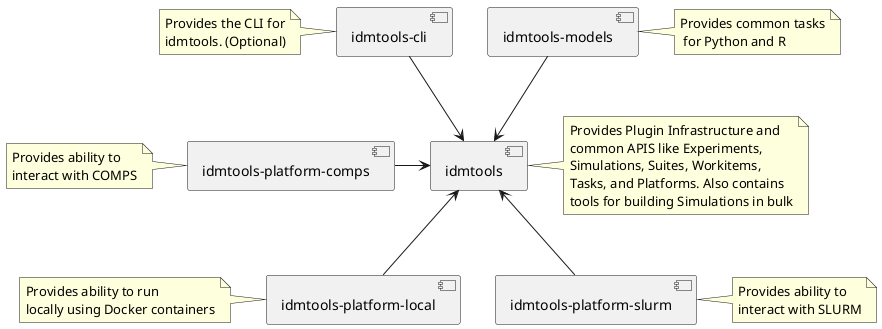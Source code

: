 @startuml

[idmtools]
note right of idmtools
Provides Plugin Infrastructure and
common APIS like Experiments,
Simulations, Suites, Workitems,
Tasks, and Platforms. Also contains
tools for building Simulations in bulk
end note
[idmtools-cli]
note left of [idmtools-cli]
    Provides the CLI for
    idmtools. (Optional)
end note
[idmtools-models]
note right of [idmtools-models]
    Provides common tasks
     for Python and R
end note
[idmtools-platform-comps]
note left of [idmtools-platform-comps]
    Provides ability to
    interact with COMPS
end note
[idmtools-platform-local]
note left of [idmtools-platform-local]
    Provides ability to run
    locally using Docker containers
end note
[idmtools-platform-slurm]
note right of [idmtools-platform-slurm]
    Provides ability to 
    interact with SLURM
end note

[idmtools-cli] --> [idmtools]
[idmtools-models] --> [idmtools]
[idmtools-platform-comps] -> idmtools
[idmtools-platform-local] -up-> idmtools
[idmtools-platform-slurm] -up-> idmtools

@enduml
